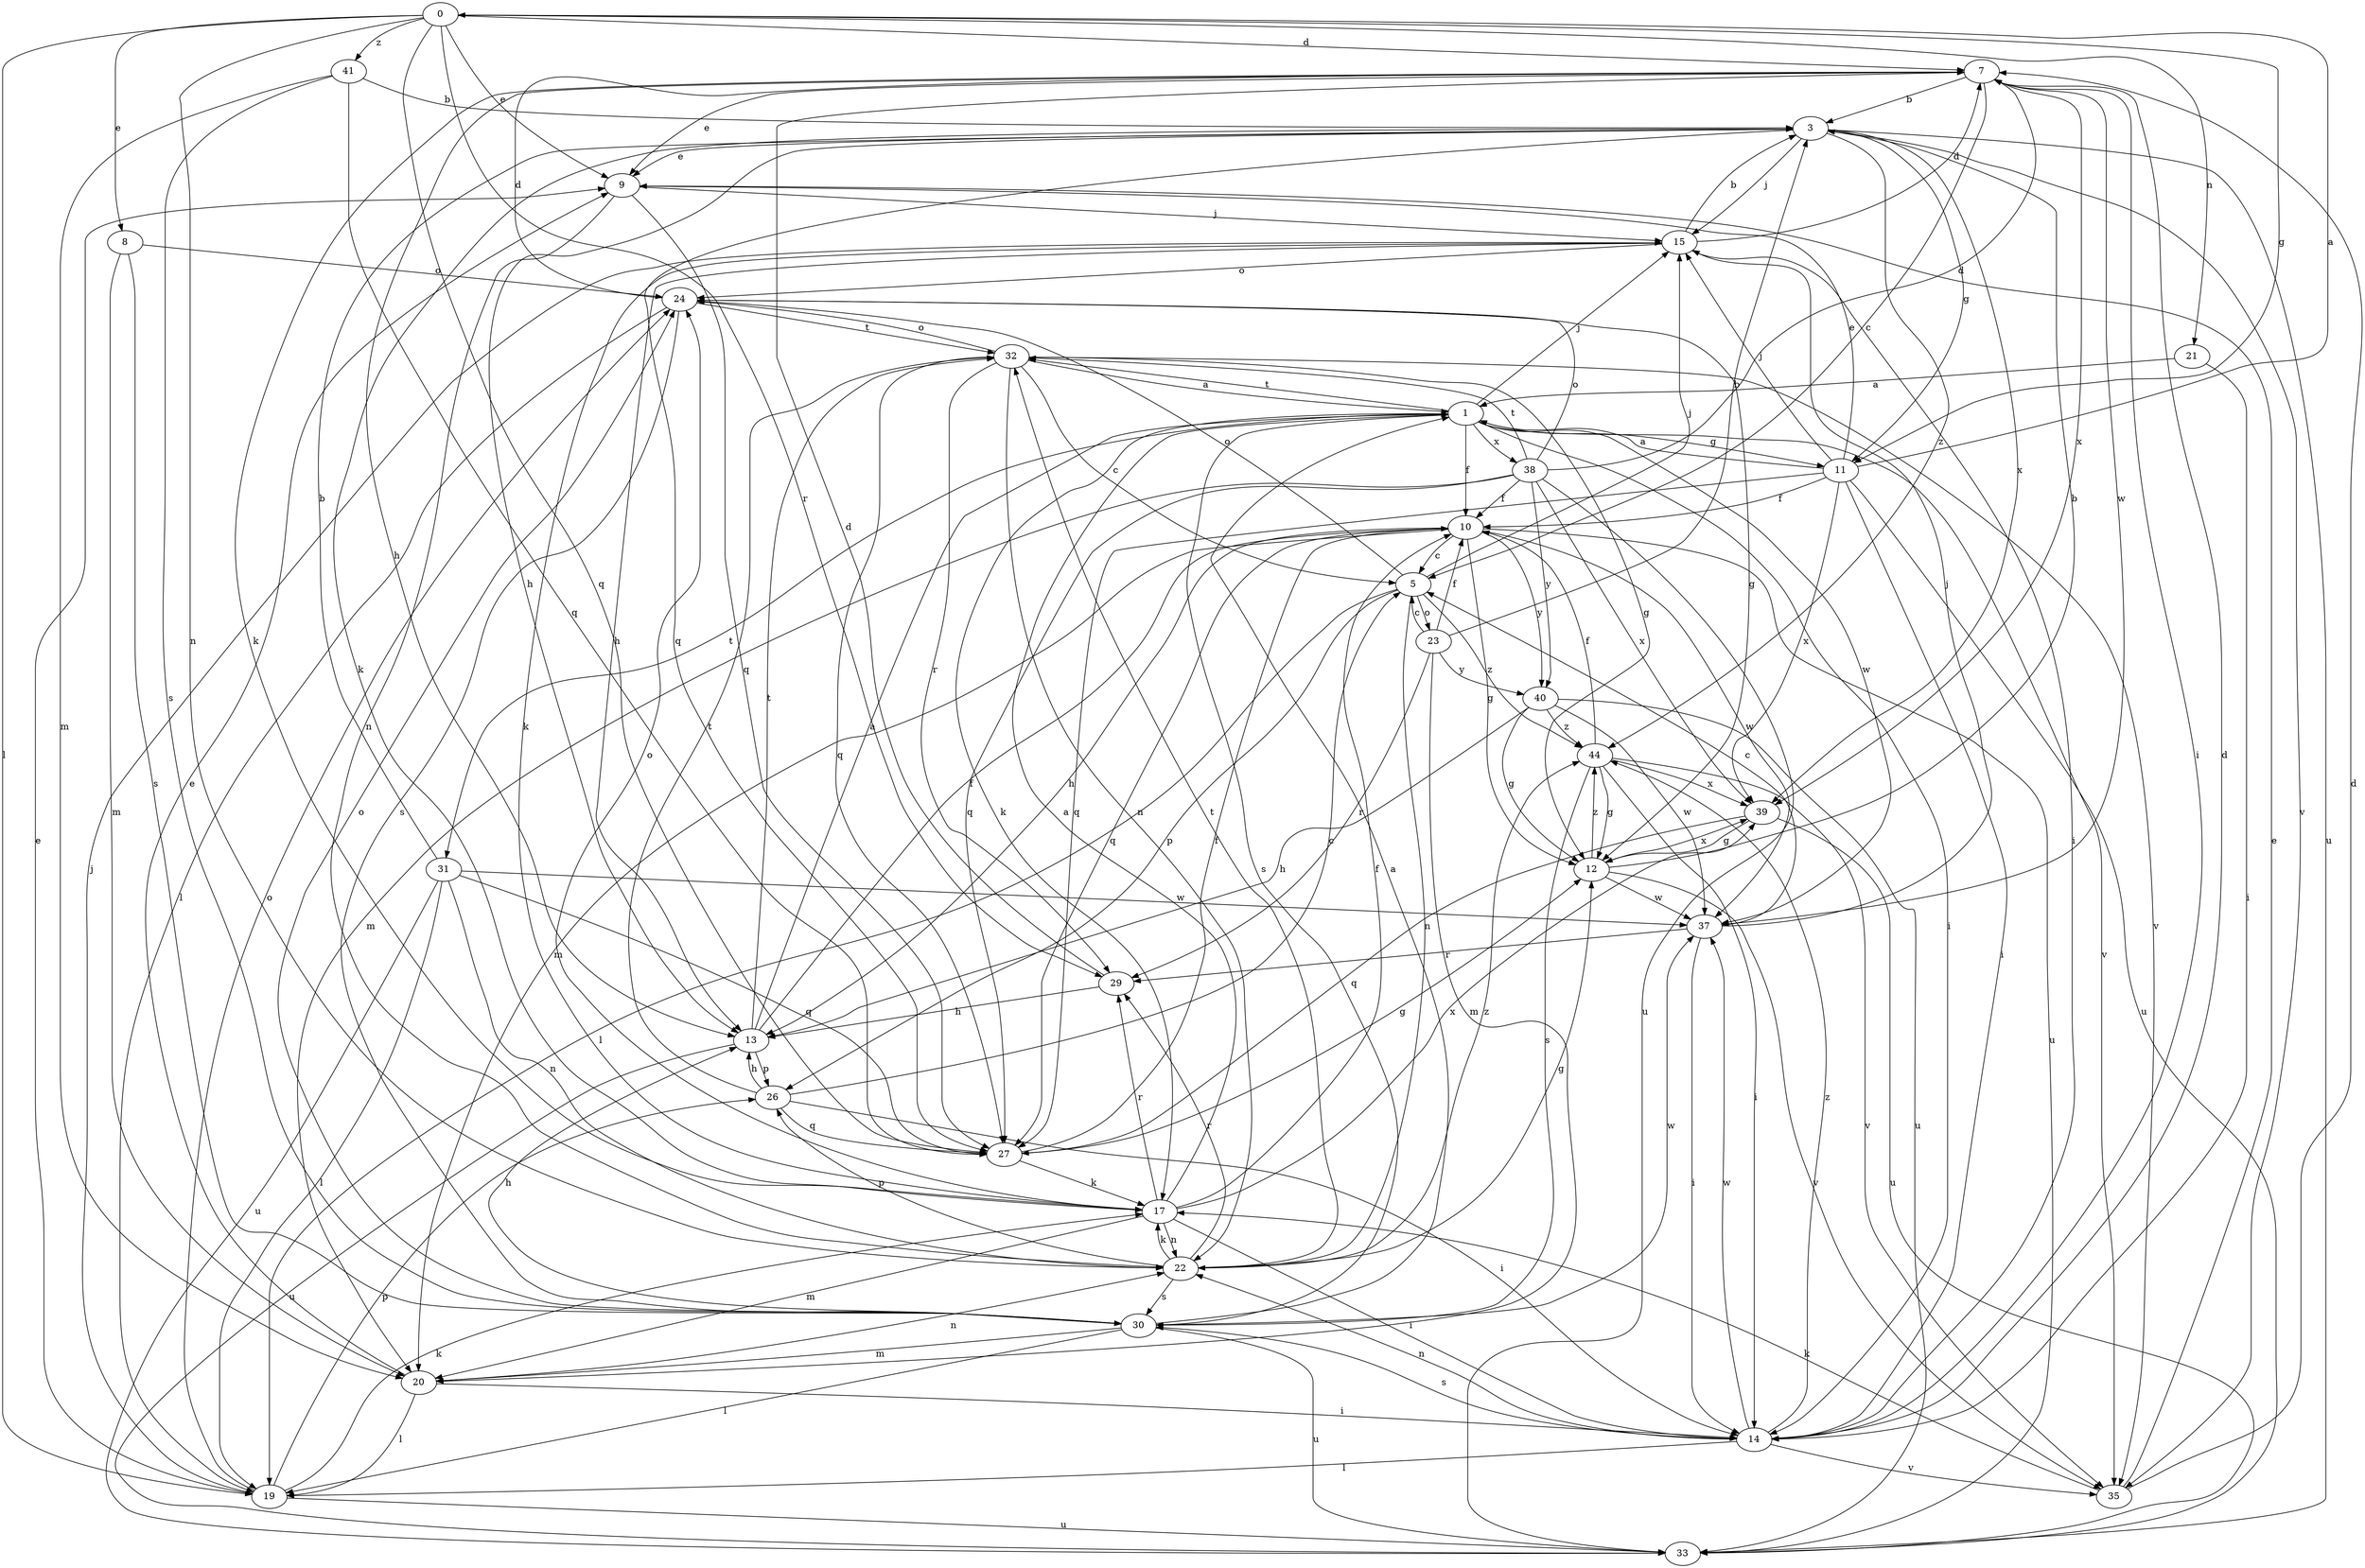 strict digraph  {
0;
1;
3;
5;
7;
8;
9;
10;
11;
12;
13;
14;
15;
17;
19;
20;
21;
22;
23;
24;
26;
27;
29;
30;
31;
32;
33;
35;
37;
38;
39;
40;
41;
44;
0 -> 7  [label=d];
0 -> 8  [label=e];
0 -> 9  [label=e];
0 -> 11  [label=g];
0 -> 19  [label=l];
0 -> 21  [label=n];
0 -> 22  [label=n];
0 -> 27  [label=q];
0 -> 29  [label=r];
0 -> 41  [label=z];
1 -> 10  [label=f];
1 -> 11  [label=g];
1 -> 14  [label=i];
1 -> 15  [label=j];
1 -> 17  [label=k];
1 -> 30  [label=s];
1 -> 31  [label=t];
1 -> 32  [label=t];
1 -> 35  [label=v];
1 -> 37  [label=w];
1 -> 38  [label=x];
3 -> 9  [label=e];
3 -> 11  [label=g];
3 -> 13  [label=h];
3 -> 15  [label=j];
3 -> 17  [label=k];
3 -> 27  [label=q];
3 -> 33  [label=u];
3 -> 35  [label=v];
3 -> 39  [label=x];
3 -> 44  [label=z];
5 -> 15  [label=j];
5 -> 19  [label=l];
5 -> 22  [label=n];
5 -> 23  [label=o];
5 -> 24  [label=o];
5 -> 26  [label=p];
5 -> 44  [label=z];
7 -> 3  [label=b];
7 -> 5  [label=c];
7 -> 9  [label=e];
7 -> 13  [label=h];
7 -> 14  [label=i];
7 -> 17  [label=k];
7 -> 37  [label=w];
7 -> 39  [label=x];
8 -> 20  [label=m];
8 -> 24  [label=o];
8 -> 30  [label=s];
9 -> 15  [label=j];
9 -> 22  [label=n];
9 -> 27  [label=q];
10 -> 5  [label=c];
10 -> 12  [label=g];
10 -> 13  [label=h];
10 -> 20  [label=m];
10 -> 27  [label=q];
10 -> 33  [label=u];
10 -> 37  [label=w];
10 -> 40  [label=y];
11 -> 0  [label=a];
11 -> 1  [label=a];
11 -> 9  [label=e];
11 -> 10  [label=f];
11 -> 14  [label=i];
11 -> 15  [label=j];
11 -> 27  [label=q];
11 -> 33  [label=u];
11 -> 39  [label=x];
12 -> 3  [label=b];
12 -> 35  [label=v];
12 -> 37  [label=w];
12 -> 39  [label=x];
12 -> 44  [label=z];
13 -> 1  [label=a];
13 -> 10  [label=f];
13 -> 26  [label=p];
13 -> 32  [label=t];
13 -> 33  [label=u];
14 -> 7  [label=d];
14 -> 19  [label=l];
14 -> 22  [label=n];
14 -> 30  [label=s];
14 -> 35  [label=v];
14 -> 37  [label=w];
14 -> 44  [label=z];
15 -> 3  [label=b];
15 -> 7  [label=d];
15 -> 13  [label=h];
15 -> 14  [label=i];
15 -> 17  [label=k];
15 -> 24  [label=o];
17 -> 1  [label=a];
17 -> 10  [label=f];
17 -> 14  [label=i];
17 -> 20  [label=m];
17 -> 22  [label=n];
17 -> 24  [label=o];
17 -> 29  [label=r];
17 -> 39  [label=x];
19 -> 9  [label=e];
19 -> 15  [label=j];
19 -> 17  [label=k];
19 -> 24  [label=o];
19 -> 26  [label=p];
19 -> 33  [label=u];
20 -> 9  [label=e];
20 -> 14  [label=i];
20 -> 19  [label=l];
20 -> 22  [label=n];
21 -> 1  [label=a];
21 -> 14  [label=i];
22 -> 12  [label=g];
22 -> 17  [label=k];
22 -> 26  [label=p];
22 -> 29  [label=r];
22 -> 30  [label=s];
22 -> 32  [label=t];
22 -> 44  [label=z];
23 -> 3  [label=b];
23 -> 5  [label=c];
23 -> 10  [label=f];
23 -> 20  [label=m];
23 -> 29  [label=r];
23 -> 40  [label=y];
24 -> 7  [label=d];
24 -> 12  [label=g];
24 -> 19  [label=l];
24 -> 30  [label=s];
24 -> 32  [label=t];
26 -> 5  [label=c];
26 -> 13  [label=h];
26 -> 14  [label=i];
26 -> 27  [label=q];
26 -> 32  [label=t];
27 -> 10  [label=f];
27 -> 12  [label=g];
27 -> 17  [label=k];
29 -> 7  [label=d];
29 -> 13  [label=h];
30 -> 1  [label=a];
30 -> 13  [label=h];
30 -> 19  [label=l];
30 -> 20  [label=m];
30 -> 24  [label=o];
30 -> 33  [label=u];
30 -> 37  [label=w];
31 -> 3  [label=b];
31 -> 19  [label=l];
31 -> 22  [label=n];
31 -> 27  [label=q];
31 -> 33  [label=u];
31 -> 37  [label=w];
32 -> 1  [label=a];
32 -> 5  [label=c];
32 -> 12  [label=g];
32 -> 22  [label=n];
32 -> 24  [label=o];
32 -> 27  [label=q];
32 -> 29  [label=r];
32 -> 35  [label=v];
35 -> 7  [label=d];
35 -> 9  [label=e];
35 -> 17  [label=k];
37 -> 5  [label=c];
37 -> 14  [label=i];
37 -> 15  [label=j];
37 -> 29  [label=r];
38 -> 7  [label=d];
38 -> 10  [label=f];
38 -> 20  [label=m];
38 -> 24  [label=o];
38 -> 27  [label=q];
38 -> 32  [label=t];
38 -> 33  [label=u];
38 -> 39  [label=x];
38 -> 40  [label=y];
39 -> 12  [label=g];
39 -> 27  [label=q];
39 -> 33  [label=u];
40 -> 12  [label=g];
40 -> 13  [label=h];
40 -> 33  [label=u];
40 -> 37  [label=w];
40 -> 44  [label=z];
41 -> 3  [label=b];
41 -> 20  [label=m];
41 -> 27  [label=q];
41 -> 30  [label=s];
44 -> 10  [label=f];
44 -> 12  [label=g];
44 -> 14  [label=i];
44 -> 30  [label=s];
44 -> 35  [label=v];
44 -> 39  [label=x];
}
